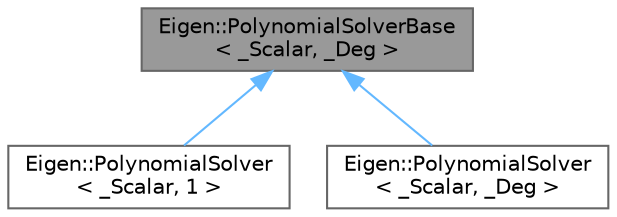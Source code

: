 digraph "Eigen::PolynomialSolverBase&lt; _Scalar, _Deg &gt;"
{
 // LATEX_PDF_SIZE
  bgcolor="transparent";
  edge [fontname=Helvetica,fontsize=10,labelfontname=Helvetica,labelfontsize=10];
  node [fontname=Helvetica,fontsize=10,shape=box,height=0.2,width=0.4];
  Node1 [id="Node000001",label="Eigen::PolynomialSolverBase\l\< _Scalar, _Deg \>",height=0.2,width=0.4,color="gray40", fillcolor="grey60", style="filled", fontcolor="black",tooltip="Defined to be inherited by polynomial solvers: it provides convenient methods such as"];
  Node1 -> Node2 [id="edge1_Node000001_Node000002",dir="back",color="steelblue1",style="solid",tooltip=" "];
  Node2 [id="Node000002",label="Eigen::PolynomialSolver\l\< _Scalar, 1 \>",height=0.2,width=0.4,color="gray40", fillcolor="white", style="filled",URL="$class_eigen_1_1_polynomial_solver_3_01___scalar_00_011_01_4.html",tooltip=" "];
  Node1 -> Node3 [id="edge2_Node000001_Node000003",dir="back",color="steelblue1",style="solid",tooltip=" "];
  Node3 [id="Node000003",label="Eigen::PolynomialSolver\l\< _Scalar, _Deg \>",height=0.2,width=0.4,color="gray40", fillcolor="white", style="filled",URL="$class_eigen_1_1_polynomial_solver.html",tooltip="A polynomial solver"];
}
